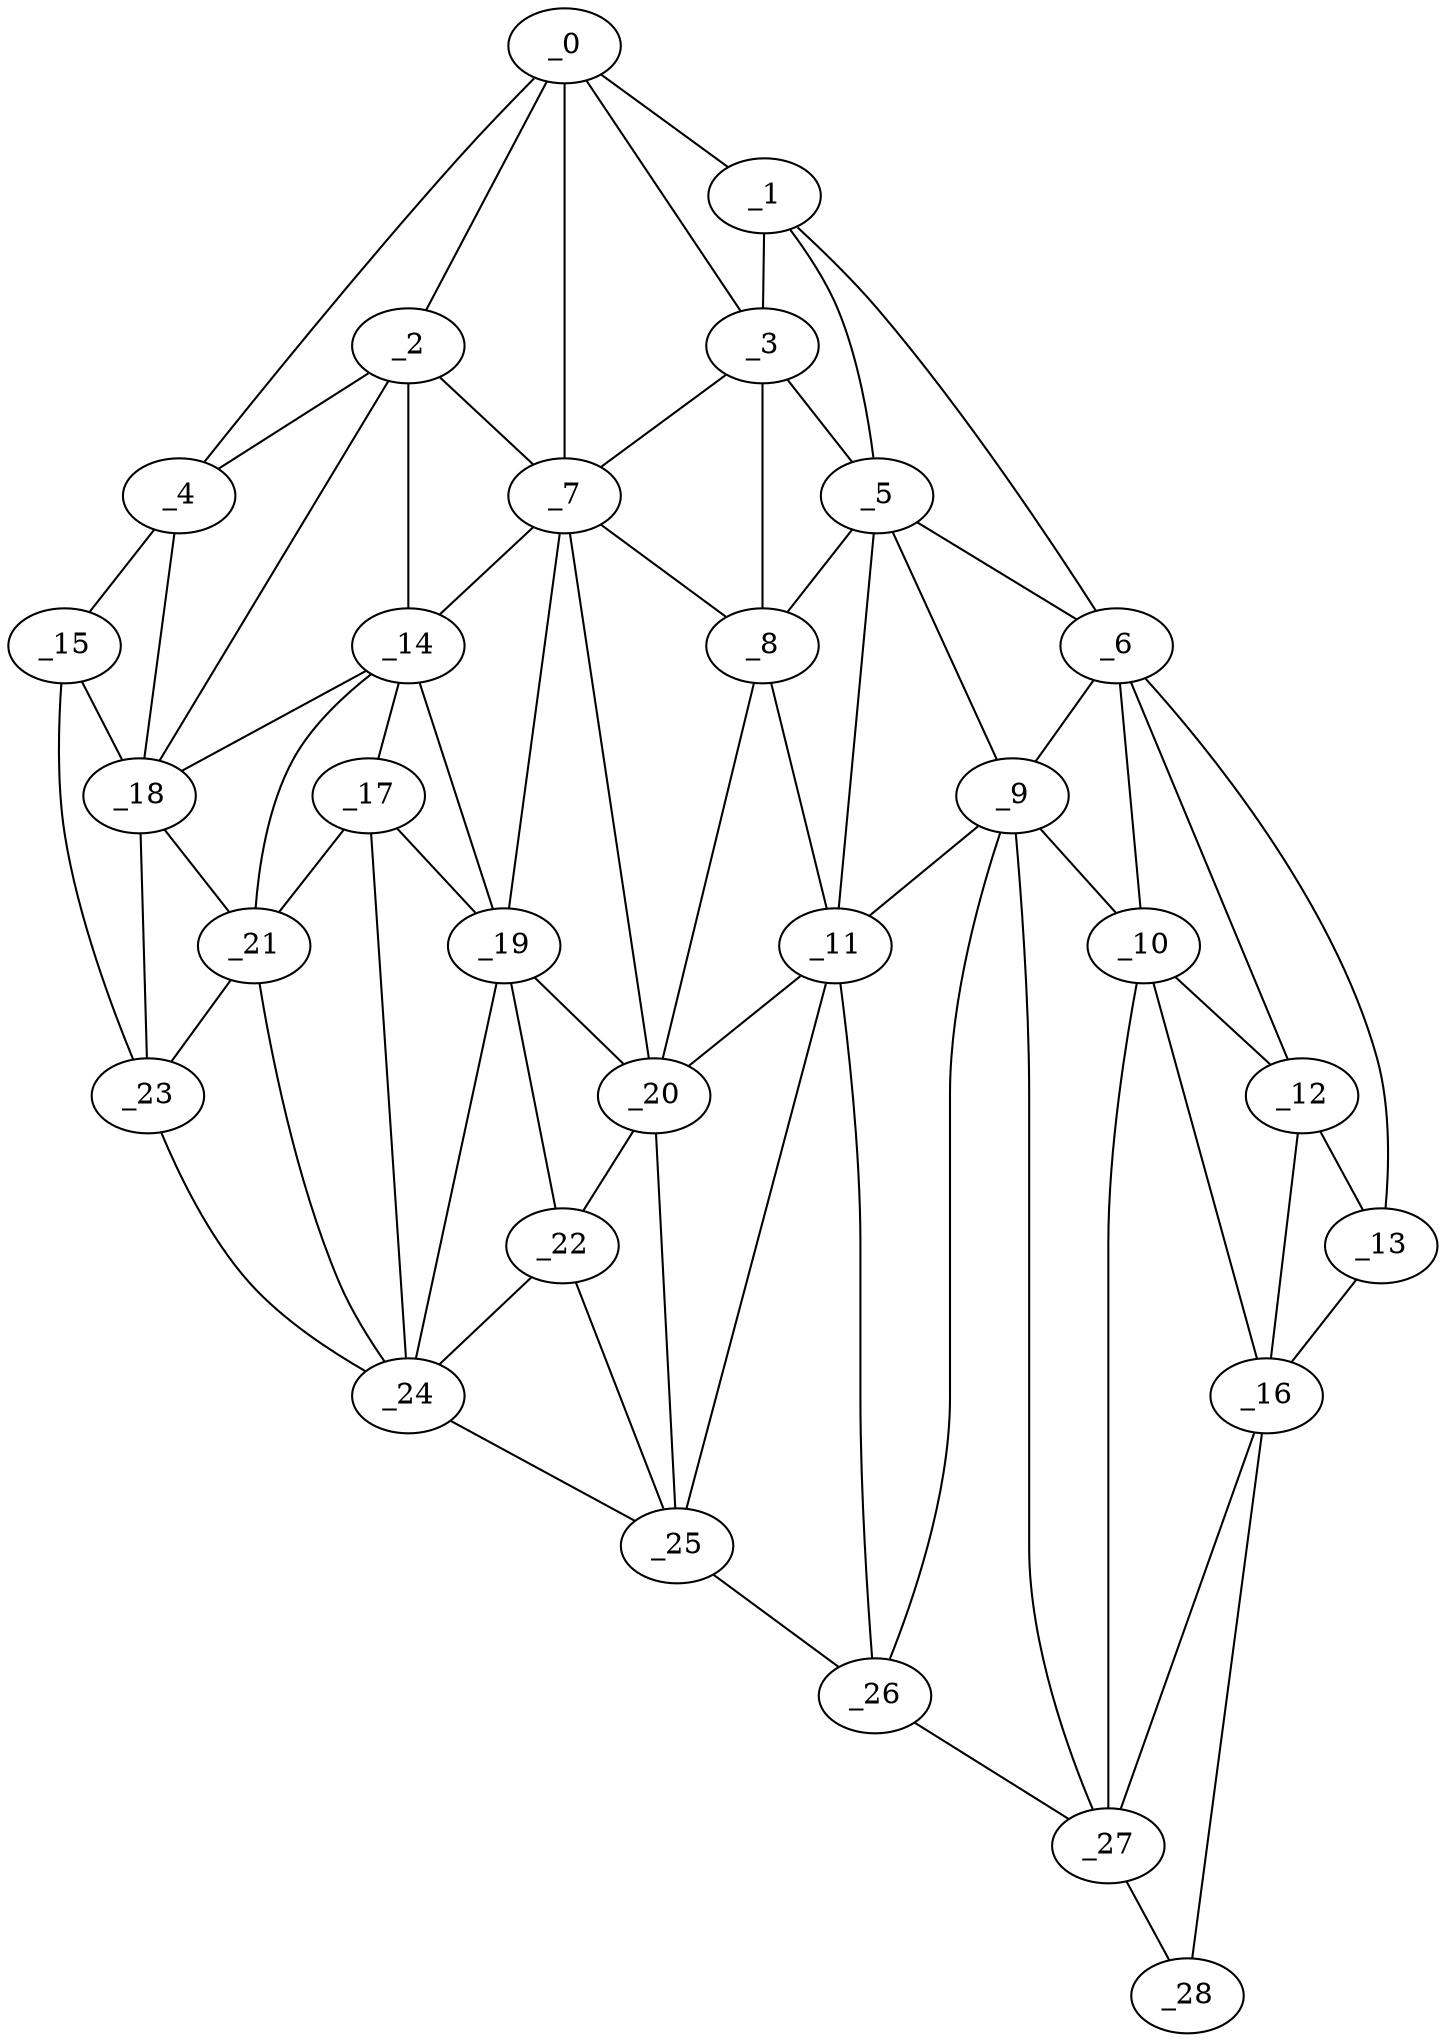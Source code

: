 graph "obj92__270.gxl" {
	_0	 [x=40,
		y=41];
	_1	 [x=41,
		y=63];
	_0 -- _1	 [valence=1];
	_2	 [x=46,
		y=33];
	_0 -- _2	 [valence=2];
	_3	 [x=49,
		y=63];
	_0 -- _3	 [valence=2];
	_4	 [x=50,
		y=8];
	_0 -- _4	 [valence=1];
	_7	 [x=61,
		y=61];
	_0 -- _7	 [valence=2];
	_1 -- _3	 [valence=2];
	_5	 [x=53,
		y=88];
	_1 -- _5	 [valence=2];
	_6	 [x=57,
		y=100];
	_1 -- _6	 [valence=1];
	_2 -- _4	 [valence=2];
	_2 -- _7	 [valence=2];
	_14	 [x=69,
		y=56];
	_2 -- _14	 [valence=1];
	_18	 [x=83,
		y=32];
	_2 -- _18	 [valence=2];
	_3 -- _5	 [valence=1];
	_3 -- _7	 [valence=2];
	_8	 [x=62,
		y=80];
	_3 -- _8	 [valence=2];
	_15	 [x=79,
		y=7];
	_4 -- _15	 [valence=1];
	_4 -- _18	 [valence=2];
	_5 -- _6	 [valence=2];
	_5 -- _8	 [valence=2];
	_9	 [x=64,
		y=99];
	_5 -- _9	 [valence=2];
	_11	 [x=65,
		y=86];
	_5 -- _11	 [valence=1];
	_6 -- _9	 [valence=2];
	_10	 [x=64,
		y=106];
	_6 -- _10	 [valence=2];
	_12	 [x=65,
		y=112];
	_6 -- _12	 [valence=1];
	_13	 [x=68,
		y=125];
	_6 -- _13	 [valence=1];
	_7 -- _8	 [valence=1];
	_7 -- _14	 [valence=2];
	_19	 [x=83,
		y=62];
	_7 -- _19	 [valence=2];
	_20	 [x=85,
		y=71];
	_7 -- _20	 [valence=2];
	_8 -- _11	 [valence=2];
	_8 -- _20	 [valence=2];
	_9 -- _10	 [valence=2];
	_9 -- _11	 [valence=2];
	_26	 [x=90,
		y=93];
	_9 -- _26	 [valence=2];
	_27	 [x=90,
		y=104];
	_9 -- _27	 [valence=2];
	_10 -- _12	 [valence=2];
	_16	 [x=80,
		y=118];
	_10 -- _16	 [valence=2];
	_10 -- _27	 [valence=1];
	_11 -- _20	 [valence=2];
	_25	 [x=90,
		y=85];
	_11 -- _25	 [valence=2];
	_11 -- _26	 [valence=1];
	_12 -- _13	 [valence=2];
	_12 -- _16	 [valence=1];
	_13 -- _16	 [valence=1];
	_17	 [x=81,
		y=58];
	_14 -- _17	 [valence=1];
	_14 -- _18	 [valence=2];
	_14 -- _19	 [valence=2];
	_21	 [x=89,
		y=47];
	_14 -- _21	 [valence=2];
	_15 -- _18	 [valence=2];
	_23	 [x=90,
		y=40];
	_15 -- _23	 [valence=1];
	_16 -- _27	 [valence=2];
	_28	 [x=90,
		y=112];
	_16 -- _28	 [valence=1];
	_17 -- _19	 [valence=2];
	_17 -- _21	 [valence=2];
	_24	 [x=90,
		y=52];
	_17 -- _24	 [valence=1];
	_18 -- _21	 [valence=1];
	_18 -- _23	 [valence=1];
	_19 -- _20	 [valence=2];
	_22	 [x=89,
		y=67];
	_19 -- _22	 [valence=2];
	_19 -- _24	 [valence=2];
	_20 -- _22	 [valence=1];
	_20 -- _25	 [valence=1];
	_21 -- _23	 [valence=2];
	_21 -- _24	 [valence=2];
	_22 -- _24	 [valence=1];
	_22 -- _25	 [valence=2];
	_23 -- _24	 [valence=1];
	_24 -- _25	 [valence=1];
	_25 -- _26	 [valence=1];
	_26 -- _27	 [valence=1];
	_27 -- _28	 [valence=1];
}

